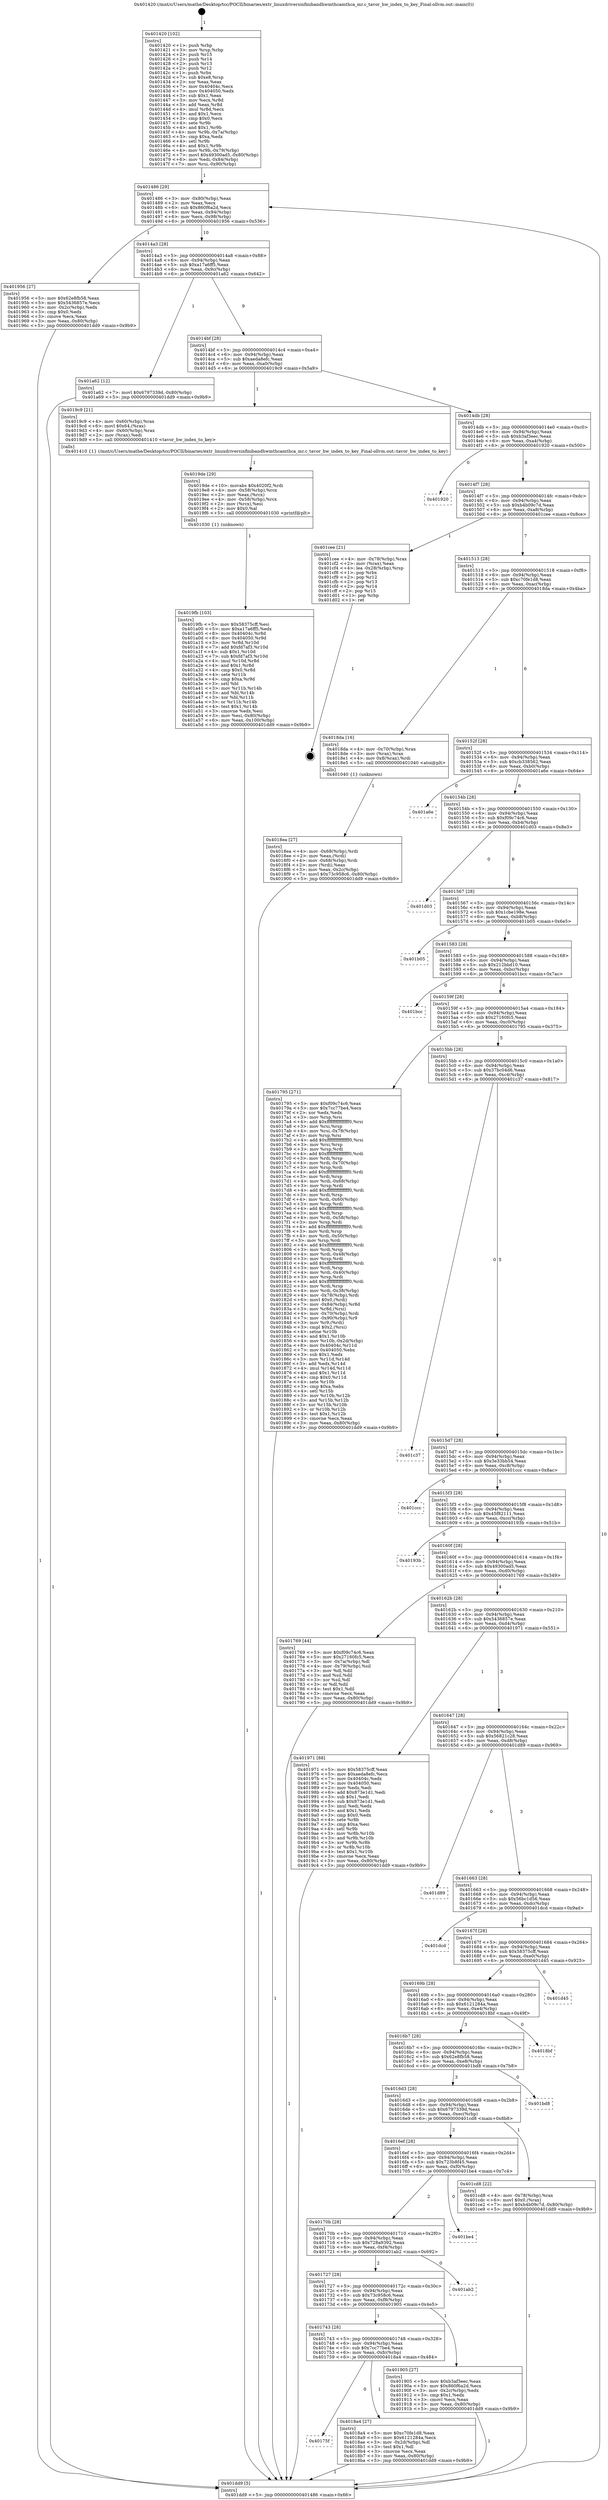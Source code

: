 digraph "0x401420" {
  label = "0x401420 (/mnt/c/Users/mathe/Desktop/tcc/POCII/binaries/extr_linuxdriversinfinibandhwmthcamthca_mr.c_tavor_hw_index_to_key_Final-ollvm.out::main(0))"
  labelloc = "t"
  node[shape=record]

  Entry [label="",width=0.3,height=0.3,shape=circle,fillcolor=black,style=filled]
  "0x401486" [label="{
     0x401486 [29]\l
     | [instrs]\l
     &nbsp;&nbsp;0x401486 \<+3\>: mov -0x80(%rbp),%eax\l
     &nbsp;&nbsp;0x401489 \<+2\>: mov %eax,%ecx\l
     &nbsp;&nbsp;0x40148b \<+6\>: sub $0x860f6a2d,%ecx\l
     &nbsp;&nbsp;0x401491 \<+6\>: mov %eax,-0x94(%rbp)\l
     &nbsp;&nbsp;0x401497 \<+6\>: mov %ecx,-0x98(%rbp)\l
     &nbsp;&nbsp;0x40149d \<+6\>: je 0000000000401956 \<main+0x536\>\l
  }"]
  "0x401956" [label="{
     0x401956 [27]\l
     | [instrs]\l
     &nbsp;&nbsp;0x401956 \<+5\>: mov $0x62e8fb58,%eax\l
     &nbsp;&nbsp;0x40195b \<+5\>: mov $0x5436857e,%ecx\l
     &nbsp;&nbsp;0x401960 \<+3\>: mov -0x2c(%rbp),%edx\l
     &nbsp;&nbsp;0x401963 \<+3\>: cmp $0x0,%edx\l
     &nbsp;&nbsp;0x401966 \<+3\>: cmove %ecx,%eax\l
     &nbsp;&nbsp;0x401969 \<+3\>: mov %eax,-0x80(%rbp)\l
     &nbsp;&nbsp;0x40196c \<+5\>: jmp 0000000000401dd9 \<main+0x9b9\>\l
  }"]
  "0x4014a3" [label="{
     0x4014a3 [28]\l
     | [instrs]\l
     &nbsp;&nbsp;0x4014a3 \<+5\>: jmp 00000000004014a8 \<main+0x88\>\l
     &nbsp;&nbsp;0x4014a8 \<+6\>: mov -0x94(%rbp),%eax\l
     &nbsp;&nbsp;0x4014ae \<+5\>: sub $0xa17a6ff5,%eax\l
     &nbsp;&nbsp;0x4014b3 \<+6\>: mov %eax,-0x9c(%rbp)\l
     &nbsp;&nbsp;0x4014b9 \<+6\>: je 0000000000401a62 \<main+0x642\>\l
  }"]
  Exit [label="",width=0.3,height=0.3,shape=circle,fillcolor=black,style=filled,peripheries=2]
  "0x401a62" [label="{
     0x401a62 [12]\l
     | [instrs]\l
     &nbsp;&nbsp;0x401a62 \<+7\>: movl $0x6797339d,-0x80(%rbp)\l
     &nbsp;&nbsp;0x401a69 \<+5\>: jmp 0000000000401dd9 \<main+0x9b9\>\l
  }"]
  "0x4014bf" [label="{
     0x4014bf [28]\l
     | [instrs]\l
     &nbsp;&nbsp;0x4014bf \<+5\>: jmp 00000000004014c4 \<main+0xa4\>\l
     &nbsp;&nbsp;0x4014c4 \<+6\>: mov -0x94(%rbp),%eax\l
     &nbsp;&nbsp;0x4014ca \<+5\>: sub $0xaeda8efc,%eax\l
     &nbsp;&nbsp;0x4014cf \<+6\>: mov %eax,-0xa0(%rbp)\l
     &nbsp;&nbsp;0x4014d5 \<+6\>: je 00000000004019c9 \<main+0x5a9\>\l
  }"]
  "0x4019fb" [label="{
     0x4019fb [103]\l
     | [instrs]\l
     &nbsp;&nbsp;0x4019fb \<+5\>: mov $0x58375cff,%esi\l
     &nbsp;&nbsp;0x401a00 \<+5\>: mov $0xa17a6ff5,%edx\l
     &nbsp;&nbsp;0x401a05 \<+8\>: mov 0x40404c,%r8d\l
     &nbsp;&nbsp;0x401a0d \<+8\>: mov 0x404050,%r9d\l
     &nbsp;&nbsp;0x401a15 \<+3\>: mov %r8d,%r10d\l
     &nbsp;&nbsp;0x401a18 \<+7\>: add $0xfd7af3,%r10d\l
     &nbsp;&nbsp;0x401a1f \<+4\>: sub $0x1,%r10d\l
     &nbsp;&nbsp;0x401a23 \<+7\>: sub $0xfd7af3,%r10d\l
     &nbsp;&nbsp;0x401a2a \<+4\>: imul %r10d,%r8d\l
     &nbsp;&nbsp;0x401a2e \<+4\>: and $0x1,%r8d\l
     &nbsp;&nbsp;0x401a32 \<+4\>: cmp $0x0,%r8d\l
     &nbsp;&nbsp;0x401a36 \<+4\>: sete %r11b\l
     &nbsp;&nbsp;0x401a3a \<+4\>: cmp $0xa,%r9d\l
     &nbsp;&nbsp;0x401a3e \<+3\>: setl %bl\l
     &nbsp;&nbsp;0x401a41 \<+3\>: mov %r11b,%r14b\l
     &nbsp;&nbsp;0x401a44 \<+3\>: and %bl,%r14b\l
     &nbsp;&nbsp;0x401a47 \<+3\>: xor %bl,%r11b\l
     &nbsp;&nbsp;0x401a4a \<+3\>: or %r11b,%r14b\l
     &nbsp;&nbsp;0x401a4d \<+4\>: test $0x1,%r14b\l
     &nbsp;&nbsp;0x401a51 \<+3\>: cmovne %edx,%esi\l
     &nbsp;&nbsp;0x401a54 \<+3\>: mov %esi,-0x80(%rbp)\l
     &nbsp;&nbsp;0x401a57 \<+6\>: mov %eax,-0x100(%rbp)\l
     &nbsp;&nbsp;0x401a5d \<+5\>: jmp 0000000000401dd9 \<main+0x9b9\>\l
  }"]
  "0x4019c9" [label="{
     0x4019c9 [21]\l
     | [instrs]\l
     &nbsp;&nbsp;0x4019c9 \<+4\>: mov -0x60(%rbp),%rax\l
     &nbsp;&nbsp;0x4019cd \<+6\>: movl $0x64,(%rax)\l
     &nbsp;&nbsp;0x4019d3 \<+4\>: mov -0x60(%rbp),%rax\l
     &nbsp;&nbsp;0x4019d7 \<+2\>: mov (%rax),%edi\l
     &nbsp;&nbsp;0x4019d9 \<+5\>: call 0000000000401410 \<tavor_hw_index_to_key\>\l
     | [calls]\l
     &nbsp;&nbsp;0x401410 \{1\} (/mnt/c/Users/mathe/Desktop/tcc/POCII/binaries/extr_linuxdriversinfinibandhwmthcamthca_mr.c_tavor_hw_index_to_key_Final-ollvm.out::tavor_hw_index_to_key)\l
  }"]
  "0x4014db" [label="{
     0x4014db [28]\l
     | [instrs]\l
     &nbsp;&nbsp;0x4014db \<+5\>: jmp 00000000004014e0 \<main+0xc0\>\l
     &nbsp;&nbsp;0x4014e0 \<+6\>: mov -0x94(%rbp),%eax\l
     &nbsp;&nbsp;0x4014e6 \<+5\>: sub $0xb3af3eec,%eax\l
     &nbsp;&nbsp;0x4014eb \<+6\>: mov %eax,-0xa4(%rbp)\l
     &nbsp;&nbsp;0x4014f1 \<+6\>: je 0000000000401920 \<main+0x500\>\l
  }"]
  "0x4019de" [label="{
     0x4019de [29]\l
     | [instrs]\l
     &nbsp;&nbsp;0x4019de \<+10\>: movabs $0x4020f2,%rdi\l
     &nbsp;&nbsp;0x4019e8 \<+4\>: mov -0x58(%rbp),%rcx\l
     &nbsp;&nbsp;0x4019ec \<+2\>: mov %eax,(%rcx)\l
     &nbsp;&nbsp;0x4019ee \<+4\>: mov -0x58(%rbp),%rcx\l
     &nbsp;&nbsp;0x4019f2 \<+2\>: mov (%rcx),%esi\l
     &nbsp;&nbsp;0x4019f4 \<+2\>: mov $0x0,%al\l
     &nbsp;&nbsp;0x4019f6 \<+5\>: call 0000000000401030 \<printf@plt\>\l
     | [calls]\l
     &nbsp;&nbsp;0x401030 \{1\} (unknown)\l
  }"]
  "0x401920" [label="{
     0x401920\l
  }", style=dashed]
  "0x4014f7" [label="{
     0x4014f7 [28]\l
     | [instrs]\l
     &nbsp;&nbsp;0x4014f7 \<+5\>: jmp 00000000004014fc \<main+0xdc\>\l
     &nbsp;&nbsp;0x4014fc \<+6\>: mov -0x94(%rbp),%eax\l
     &nbsp;&nbsp;0x401502 \<+5\>: sub $0xb4b09c7d,%eax\l
     &nbsp;&nbsp;0x401507 \<+6\>: mov %eax,-0xa8(%rbp)\l
     &nbsp;&nbsp;0x40150d \<+6\>: je 0000000000401cee \<main+0x8ce\>\l
  }"]
  "0x4018ea" [label="{
     0x4018ea [27]\l
     | [instrs]\l
     &nbsp;&nbsp;0x4018ea \<+4\>: mov -0x68(%rbp),%rdi\l
     &nbsp;&nbsp;0x4018ee \<+2\>: mov %eax,(%rdi)\l
     &nbsp;&nbsp;0x4018f0 \<+4\>: mov -0x68(%rbp),%rdi\l
     &nbsp;&nbsp;0x4018f4 \<+2\>: mov (%rdi),%eax\l
     &nbsp;&nbsp;0x4018f6 \<+3\>: mov %eax,-0x2c(%rbp)\l
     &nbsp;&nbsp;0x4018f9 \<+7\>: movl $0x73c958c6,-0x80(%rbp)\l
     &nbsp;&nbsp;0x401900 \<+5\>: jmp 0000000000401dd9 \<main+0x9b9\>\l
  }"]
  "0x401cee" [label="{
     0x401cee [21]\l
     | [instrs]\l
     &nbsp;&nbsp;0x401cee \<+4\>: mov -0x78(%rbp),%rax\l
     &nbsp;&nbsp;0x401cf2 \<+2\>: mov (%rax),%eax\l
     &nbsp;&nbsp;0x401cf4 \<+4\>: lea -0x28(%rbp),%rsp\l
     &nbsp;&nbsp;0x401cf8 \<+1\>: pop %rbx\l
     &nbsp;&nbsp;0x401cf9 \<+2\>: pop %r12\l
     &nbsp;&nbsp;0x401cfb \<+2\>: pop %r13\l
     &nbsp;&nbsp;0x401cfd \<+2\>: pop %r14\l
     &nbsp;&nbsp;0x401cff \<+2\>: pop %r15\l
     &nbsp;&nbsp;0x401d01 \<+1\>: pop %rbp\l
     &nbsp;&nbsp;0x401d02 \<+1\>: ret\l
  }"]
  "0x401513" [label="{
     0x401513 [28]\l
     | [instrs]\l
     &nbsp;&nbsp;0x401513 \<+5\>: jmp 0000000000401518 \<main+0xf8\>\l
     &nbsp;&nbsp;0x401518 \<+6\>: mov -0x94(%rbp),%eax\l
     &nbsp;&nbsp;0x40151e \<+5\>: sub $0xc70fe1d8,%eax\l
     &nbsp;&nbsp;0x401523 \<+6\>: mov %eax,-0xac(%rbp)\l
     &nbsp;&nbsp;0x401529 \<+6\>: je 00000000004018da \<main+0x4ba\>\l
  }"]
  "0x40175f" [label="{
     0x40175f\l
  }", style=dashed]
  "0x4018da" [label="{
     0x4018da [16]\l
     | [instrs]\l
     &nbsp;&nbsp;0x4018da \<+4\>: mov -0x70(%rbp),%rax\l
     &nbsp;&nbsp;0x4018de \<+3\>: mov (%rax),%rax\l
     &nbsp;&nbsp;0x4018e1 \<+4\>: mov 0x8(%rax),%rdi\l
     &nbsp;&nbsp;0x4018e5 \<+5\>: call 0000000000401040 \<atoi@plt\>\l
     | [calls]\l
     &nbsp;&nbsp;0x401040 \{1\} (unknown)\l
  }"]
  "0x40152f" [label="{
     0x40152f [28]\l
     | [instrs]\l
     &nbsp;&nbsp;0x40152f \<+5\>: jmp 0000000000401534 \<main+0x114\>\l
     &nbsp;&nbsp;0x401534 \<+6\>: mov -0x94(%rbp),%eax\l
     &nbsp;&nbsp;0x40153a \<+5\>: sub $0xcb338562,%eax\l
     &nbsp;&nbsp;0x40153f \<+6\>: mov %eax,-0xb0(%rbp)\l
     &nbsp;&nbsp;0x401545 \<+6\>: je 0000000000401a6e \<main+0x64e\>\l
  }"]
  "0x4018a4" [label="{
     0x4018a4 [27]\l
     | [instrs]\l
     &nbsp;&nbsp;0x4018a4 \<+5\>: mov $0xc70fe1d8,%eax\l
     &nbsp;&nbsp;0x4018a9 \<+5\>: mov $0x6121284a,%ecx\l
     &nbsp;&nbsp;0x4018ae \<+3\>: mov -0x2d(%rbp),%dl\l
     &nbsp;&nbsp;0x4018b1 \<+3\>: test $0x1,%dl\l
     &nbsp;&nbsp;0x4018b4 \<+3\>: cmovne %ecx,%eax\l
     &nbsp;&nbsp;0x4018b7 \<+3\>: mov %eax,-0x80(%rbp)\l
     &nbsp;&nbsp;0x4018ba \<+5\>: jmp 0000000000401dd9 \<main+0x9b9\>\l
  }"]
  "0x401a6e" [label="{
     0x401a6e\l
  }", style=dashed]
  "0x40154b" [label="{
     0x40154b [28]\l
     | [instrs]\l
     &nbsp;&nbsp;0x40154b \<+5\>: jmp 0000000000401550 \<main+0x130\>\l
     &nbsp;&nbsp;0x401550 \<+6\>: mov -0x94(%rbp),%eax\l
     &nbsp;&nbsp;0x401556 \<+5\>: sub $0xf09c74c6,%eax\l
     &nbsp;&nbsp;0x40155b \<+6\>: mov %eax,-0xb4(%rbp)\l
     &nbsp;&nbsp;0x401561 \<+6\>: je 0000000000401d03 \<main+0x8e3\>\l
  }"]
  "0x401743" [label="{
     0x401743 [28]\l
     | [instrs]\l
     &nbsp;&nbsp;0x401743 \<+5\>: jmp 0000000000401748 \<main+0x328\>\l
     &nbsp;&nbsp;0x401748 \<+6\>: mov -0x94(%rbp),%eax\l
     &nbsp;&nbsp;0x40174e \<+5\>: sub $0x7cc77be4,%eax\l
     &nbsp;&nbsp;0x401753 \<+6\>: mov %eax,-0xfc(%rbp)\l
     &nbsp;&nbsp;0x401759 \<+6\>: je 00000000004018a4 \<main+0x484\>\l
  }"]
  "0x401d03" [label="{
     0x401d03\l
  }", style=dashed]
  "0x401567" [label="{
     0x401567 [28]\l
     | [instrs]\l
     &nbsp;&nbsp;0x401567 \<+5\>: jmp 000000000040156c \<main+0x14c\>\l
     &nbsp;&nbsp;0x40156c \<+6\>: mov -0x94(%rbp),%eax\l
     &nbsp;&nbsp;0x401572 \<+5\>: sub $0x1cbe198e,%eax\l
     &nbsp;&nbsp;0x401577 \<+6\>: mov %eax,-0xb8(%rbp)\l
     &nbsp;&nbsp;0x40157d \<+6\>: je 0000000000401b05 \<main+0x6e5\>\l
  }"]
  "0x401905" [label="{
     0x401905 [27]\l
     | [instrs]\l
     &nbsp;&nbsp;0x401905 \<+5\>: mov $0xb3af3eec,%eax\l
     &nbsp;&nbsp;0x40190a \<+5\>: mov $0x860f6a2d,%ecx\l
     &nbsp;&nbsp;0x40190f \<+3\>: mov -0x2c(%rbp),%edx\l
     &nbsp;&nbsp;0x401912 \<+3\>: cmp $0x1,%edx\l
     &nbsp;&nbsp;0x401915 \<+3\>: cmovl %ecx,%eax\l
     &nbsp;&nbsp;0x401918 \<+3\>: mov %eax,-0x80(%rbp)\l
     &nbsp;&nbsp;0x40191b \<+5\>: jmp 0000000000401dd9 \<main+0x9b9\>\l
  }"]
  "0x401b05" [label="{
     0x401b05\l
  }", style=dashed]
  "0x401583" [label="{
     0x401583 [28]\l
     | [instrs]\l
     &nbsp;&nbsp;0x401583 \<+5\>: jmp 0000000000401588 \<main+0x168\>\l
     &nbsp;&nbsp;0x401588 \<+6\>: mov -0x94(%rbp),%eax\l
     &nbsp;&nbsp;0x40158e \<+5\>: sub $0x212bbd10,%eax\l
     &nbsp;&nbsp;0x401593 \<+6\>: mov %eax,-0xbc(%rbp)\l
     &nbsp;&nbsp;0x401599 \<+6\>: je 0000000000401bcc \<main+0x7ac\>\l
  }"]
  "0x401727" [label="{
     0x401727 [28]\l
     | [instrs]\l
     &nbsp;&nbsp;0x401727 \<+5\>: jmp 000000000040172c \<main+0x30c\>\l
     &nbsp;&nbsp;0x40172c \<+6\>: mov -0x94(%rbp),%eax\l
     &nbsp;&nbsp;0x401732 \<+5\>: sub $0x73c958c6,%eax\l
     &nbsp;&nbsp;0x401737 \<+6\>: mov %eax,-0xf8(%rbp)\l
     &nbsp;&nbsp;0x40173d \<+6\>: je 0000000000401905 \<main+0x4e5\>\l
  }"]
  "0x401bcc" [label="{
     0x401bcc\l
  }", style=dashed]
  "0x40159f" [label="{
     0x40159f [28]\l
     | [instrs]\l
     &nbsp;&nbsp;0x40159f \<+5\>: jmp 00000000004015a4 \<main+0x184\>\l
     &nbsp;&nbsp;0x4015a4 \<+6\>: mov -0x94(%rbp),%eax\l
     &nbsp;&nbsp;0x4015aa \<+5\>: sub $0x27160fc5,%eax\l
     &nbsp;&nbsp;0x4015af \<+6\>: mov %eax,-0xc0(%rbp)\l
     &nbsp;&nbsp;0x4015b5 \<+6\>: je 0000000000401795 \<main+0x375\>\l
  }"]
  "0x401ab2" [label="{
     0x401ab2\l
  }", style=dashed]
  "0x401795" [label="{
     0x401795 [271]\l
     | [instrs]\l
     &nbsp;&nbsp;0x401795 \<+5\>: mov $0xf09c74c6,%eax\l
     &nbsp;&nbsp;0x40179a \<+5\>: mov $0x7cc77be4,%ecx\l
     &nbsp;&nbsp;0x40179f \<+2\>: xor %edx,%edx\l
     &nbsp;&nbsp;0x4017a1 \<+3\>: mov %rsp,%rsi\l
     &nbsp;&nbsp;0x4017a4 \<+4\>: add $0xfffffffffffffff0,%rsi\l
     &nbsp;&nbsp;0x4017a8 \<+3\>: mov %rsi,%rsp\l
     &nbsp;&nbsp;0x4017ab \<+4\>: mov %rsi,-0x78(%rbp)\l
     &nbsp;&nbsp;0x4017af \<+3\>: mov %rsp,%rsi\l
     &nbsp;&nbsp;0x4017b2 \<+4\>: add $0xfffffffffffffff0,%rsi\l
     &nbsp;&nbsp;0x4017b6 \<+3\>: mov %rsi,%rsp\l
     &nbsp;&nbsp;0x4017b9 \<+3\>: mov %rsp,%rdi\l
     &nbsp;&nbsp;0x4017bc \<+4\>: add $0xfffffffffffffff0,%rdi\l
     &nbsp;&nbsp;0x4017c0 \<+3\>: mov %rdi,%rsp\l
     &nbsp;&nbsp;0x4017c3 \<+4\>: mov %rdi,-0x70(%rbp)\l
     &nbsp;&nbsp;0x4017c7 \<+3\>: mov %rsp,%rdi\l
     &nbsp;&nbsp;0x4017ca \<+4\>: add $0xfffffffffffffff0,%rdi\l
     &nbsp;&nbsp;0x4017ce \<+3\>: mov %rdi,%rsp\l
     &nbsp;&nbsp;0x4017d1 \<+4\>: mov %rdi,-0x68(%rbp)\l
     &nbsp;&nbsp;0x4017d5 \<+3\>: mov %rsp,%rdi\l
     &nbsp;&nbsp;0x4017d8 \<+4\>: add $0xfffffffffffffff0,%rdi\l
     &nbsp;&nbsp;0x4017dc \<+3\>: mov %rdi,%rsp\l
     &nbsp;&nbsp;0x4017df \<+4\>: mov %rdi,-0x60(%rbp)\l
     &nbsp;&nbsp;0x4017e3 \<+3\>: mov %rsp,%rdi\l
     &nbsp;&nbsp;0x4017e6 \<+4\>: add $0xfffffffffffffff0,%rdi\l
     &nbsp;&nbsp;0x4017ea \<+3\>: mov %rdi,%rsp\l
     &nbsp;&nbsp;0x4017ed \<+4\>: mov %rdi,-0x58(%rbp)\l
     &nbsp;&nbsp;0x4017f1 \<+3\>: mov %rsp,%rdi\l
     &nbsp;&nbsp;0x4017f4 \<+4\>: add $0xfffffffffffffff0,%rdi\l
     &nbsp;&nbsp;0x4017f8 \<+3\>: mov %rdi,%rsp\l
     &nbsp;&nbsp;0x4017fb \<+4\>: mov %rdi,-0x50(%rbp)\l
     &nbsp;&nbsp;0x4017ff \<+3\>: mov %rsp,%rdi\l
     &nbsp;&nbsp;0x401802 \<+4\>: add $0xfffffffffffffff0,%rdi\l
     &nbsp;&nbsp;0x401806 \<+3\>: mov %rdi,%rsp\l
     &nbsp;&nbsp;0x401809 \<+4\>: mov %rdi,-0x48(%rbp)\l
     &nbsp;&nbsp;0x40180d \<+3\>: mov %rsp,%rdi\l
     &nbsp;&nbsp;0x401810 \<+4\>: add $0xfffffffffffffff0,%rdi\l
     &nbsp;&nbsp;0x401814 \<+3\>: mov %rdi,%rsp\l
     &nbsp;&nbsp;0x401817 \<+4\>: mov %rdi,-0x40(%rbp)\l
     &nbsp;&nbsp;0x40181b \<+3\>: mov %rsp,%rdi\l
     &nbsp;&nbsp;0x40181e \<+4\>: add $0xfffffffffffffff0,%rdi\l
     &nbsp;&nbsp;0x401822 \<+3\>: mov %rdi,%rsp\l
     &nbsp;&nbsp;0x401825 \<+4\>: mov %rdi,-0x38(%rbp)\l
     &nbsp;&nbsp;0x401829 \<+4\>: mov -0x78(%rbp),%rdi\l
     &nbsp;&nbsp;0x40182d \<+6\>: movl $0x0,(%rdi)\l
     &nbsp;&nbsp;0x401833 \<+7\>: mov -0x84(%rbp),%r8d\l
     &nbsp;&nbsp;0x40183a \<+3\>: mov %r8d,(%rsi)\l
     &nbsp;&nbsp;0x40183d \<+4\>: mov -0x70(%rbp),%rdi\l
     &nbsp;&nbsp;0x401841 \<+7\>: mov -0x90(%rbp),%r9\l
     &nbsp;&nbsp;0x401848 \<+3\>: mov %r9,(%rdi)\l
     &nbsp;&nbsp;0x40184b \<+3\>: cmpl $0x2,(%rsi)\l
     &nbsp;&nbsp;0x40184e \<+4\>: setne %r10b\l
     &nbsp;&nbsp;0x401852 \<+4\>: and $0x1,%r10b\l
     &nbsp;&nbsp;0x401856 \<+4\>: mov %r10b,-0x2d(%rbp)\l
     &nbsp;&nbsp;0x40185a \<+8\>: mov 0x40404c,%r11d\l
     &nbsp;&nbsp;0x401862 \<+7\>: mov 0x404050,%ebx\l
     &nbsp;&nbsp;0x401869 \<+3\>: sub $0x1,%edx\l
     &nbsp;&nbsp;0x40186c \<+3\>: mov %r11d,%r14d\l
     &nbsp;&nbsp;0x40186f \<+3\>: add %edx,%r14d\l
     &nbsp;&nbsp;0x401872 \<+4\>: imul %r14d,%r11d\l
     &nbsp;&nbsp;0x401876 \<+4\>: and $0x1,%r11d\l
     &nbsp;&nbsp;0x40187a \<+4\>: cmp $0x0,%r11d\l
     &nbsp;&nbsp;0x40187e \<+4\>: sete %r10b\l
     &nbsp;&nbsp;0x401882 \<+3\>: cmp $0xa,%ebx\l
     &nbsp;&nbsp;0x401885 \<+4\>: setl %r15b\l
     &nbsp;&nbsp;0x401889 \<+3\>: mov %r10b,%r12b\l
     &nbsp;&nbsp;0x40188c \<+3\>: and %r15b,%r12b\l
     &nbsp;&nbsp;0x40188f \<+3\>: xor %r15b,%r10b\l
     &nbsp;&nbsp;0x401892 \<+3\>: or %r10b,%r12b\l
     &nbsp;&nbsp;0x401895 \<+4\>: test $0x1,%r12b\l
     &nbsp;&nbsp;0x401899 \<+3\>: cmovne %ecx,%eax\l
     &nbsp;&nbsp;0x40189c \<+3\>: mov %eax,-0x80(%rbp)\l
     &nbsp;&nbsp;0x40189f \<+5\>: jmp 0000000000401dd9 \<main+0x9b9\>\l
  }"]
  "0x4015bb" [label="{
     0x4015bb [28]\l
     | [instrs]\l
     &nbsp;&nbsp;0x4015bb \<+5\>: jmp 00000000004015c0 \<main+0x1a0\>\l
     &nbsp;&nbsp;0x4015c0 \<+6\>: mov -0x94(%rbp),%eax\l
     &nbsp;&nbsp;0x4015c6 \<+5\>: sub $0x37bc04d6,%eax\l
     &nbsp;&nbsp;0x4015cb \<+6\>: mov %eax,-0xc4(%rbp)\l
     &nbsp;&nbsp;0x4015d1 \<+6\>: je 0000000000401c37 \<main+0x817\>\l
  }"]
  "0x40170b" [label="{
     0x40170b [28]\l
     | [instrs]\l
     &nbsp;&nbsp;0x40170b \<+5\>: jmp 0000000000401710 \<main+0x2f0\>\l
     &nbsp;&nbsp;0x401710 \<+6\>: mov -0x94(%rbp),%eax\l
     &nbsp;&nbsp;0x401716 \<+5\>: sub $0x728a9392,%eax\l
     &nbsp;&nbsp;0x40171b \<+6\>: mov %eax,-0xf4(%rbp)\l
     &nbsp;&nbsp;0x401721 \<+6\>: je 0000000000401ab2 \<main+0x692\>\l
  }"]
  "0x401c37" [label="{
     0x401c37\l
  }", style=dashed]
  "0x4015d7" [label="{
     0x4015d7 [28]\l
     | [instrs]\l
     &nbsp;&nbsp;0x4015d7 \<+5\>: jmp 00000000004015dc \<main+0x1bc\>\l
     &nbsp;&nbsp;0x4015dc \<+6\>: mov -0x94(%rbp),%eax\l
     &nbsp;&nbsp;0x4015e2 \<+5\>: sub $0x3e33bb54,%eax\l
     &nbsp;&nbsp;0x4015e7 \<+6\>: mov %eax,-0xc8(%rbp)\l
     &nbsp;&nbsp;0x4015ed \<+6\>: je 0000000000401ccc \<main+0x8ac\>\l
  }"]
  "0x401be4" [label="{
     0x401be4\l
  }", style=dashed]
  "0x401ccc" [label="{
     0x401ccc\l
  }", style=dashed]
  "0x4015f3" [label="{
     0x4015f3 [28]\l
     | [instrs]\l
     &nbsp;&nbsp;0x4015f3 \<+5\>: jmp 00000000004015f8 \<main+0x1d8\>\l
     &nbsp;&nbsp;0x4015f8 \<+6\>: mov -0x94(%rbp),%eax\l
     &nbsp;&nbsp;0x4015fe \<+5\>: sub $0x45f82111,%eax\l
     &nbsp;&nbsp;0x401603 \<+6\>: mov %eax,-0xcc(%rbp)\l
     &nbsp;&nbsp;0x401609 \<+6\>: je 000000000040193b \<main+0x51b\>\l
  }"]
  "0x4016ef" [label="{
     0x4016ef [28]\l
     | [instrs]\l
     &nbsp;&nbsp;0x4016ef \<+5\>: jmp 00000000004016f4 \<main+0x2d4\>\l
     &nbsp;&nbsp;0x4016f4 \<+6\>: mov -0x94(%rbp),%eax\l
     &nbsp;&nbsp;0x4016fa \<+5\>: sub $0x723b8f45,%eax\l
     &nbsp;&nbsp;0x4016ff \<+6\>: mov %eax,-0xf0(%rbp)\l
     &nbsp;&nbsp;0x401705 \<+6\>: je 0000000000401be4 \<main+0x7c4\>\l
  }"]
  "0x40193b" [label="{
     0x40193b\l
  }", style=dashed]
  "0x40160f" [label="{
     0x40160f [28]\l
     | [instrs]\l
     &nbsp;&nbsp;0x40160f \<+5\>: jmp 0000000000401614 \<main+0x1f4\>\l
     &nbsp;&nbsp;0x401614 \<+6\>: mov -0x94(%rbp),%eax\l
     &nbsp;&nbsp;0x40161a \<+5\>: sub $0x49300ad5,%eax\l
     &nbsp;&nbsp;0x40161f \<+6\>: mov %eax,-0xd0(%rbp)\l
     &nbsp;&nbsp;0x401625 \<+6\>: je 0000000000401769 \<main+0x349\>\l
  }"]
  "0x401cd8" [label="{
     0x401cd8 [22]\l
     | [instrs]\l
     &nbsp;&nbsp;0x401cd8 \<+4\>: mov -0x78(%rbp),%rax\l
     &nbsp;&nbsp;0x401cdc \<+6\>: movl $0x0,(%rax)\l
     &nbsp;&nbsp;0x401ce2 \<+7\>: movl $0xb4b09c7d,-0x80(%rbp)\l
     &nbsp;&nbsp;0x401ce9 \<+5\>: jmp 0000000000401dd9 \<main+0x9b9\>\l
  }"]
  "0x401769" [label="{
     0x401769 [44]\l
     | [instrs]\l
     &nbsp;&nbsp;0x401769 \<+5\>: mov $0xf09c74c6,%eax\l
     &nbsp;&nbsp;0x40176e \<+5\>: mov $0x27160fc5,%ecx\l
     &nbsp;&nbsp;0x401773 \<+3\>: mov -0x7a(%rbp),%dl\l
     &nbsp;&nbsp;0x401776 \<+4\>: mov -0x79(%rbp),%sil\l
     &nbsp;&nbsp;0x40177a \<+3\>: mov %dl,%dil\l
     &nbsp;&nbsp;0x40177d \<+3\>: and %sil,%dil\l
     &nbsp;&nbsp;0x401780 \<+3\>: xor %sil,%dl\l
     &nbsp;&nbsp;0x401783 \<+3\>: or %dl,%dil\l
     &nbsp;&nbsp;0x401786 \<+4\>: test $0x1,%dil\l
     &nbsp;&nbsp;0x40178a \<+3\>: cmovne %ecx,%eax\l
     &nbsp;&nbsp;0x40178d \<+3\>: mov %eax,-0x80(%rbp)\l
     &nbsp;&nbsp;0x401790 \<+5\>: jmp 0000000000401dd9 \<main+0x9b9\>\l
  }"]
  "0x40162b" [label="{
     0x40162b [28]\l
     | [instrs]\l
     &nbsp;&nbsp;0x40162b \<+5\>: jmp 0000000000401630 \<main+0x210\>\l
     &nbsp;&nbsp;0x401630 \<+6\>: mov -0x94(%rbp),%eax\l
     &nbsp;&nbsp;0x401636 \<+5\>: sub $0x5436857e,%eax\l
     &nbsp;&nbsp;0x40163b \<+6\>: mov %eax,-0xd4(%rbp)\l
     &nbsp;&nbsp;0x401641 \<+6\>: je 0000000000401971 \<main+0x551\>\l
  }"]
  "0x401dd9" [label="{
     0x401dd9 [5]\l
     | [instrs]\l
     &nbsp;&nbsp;0x401dd9 \<+5\>: jmp 0000000000401486 \<main+0x66\>\l
  }"]
  "0x401420" [label="{
     0x401420 [102]\l
     | [instrs]\l
     &nbsp;&nbsp;0x401420 \<+1\>: push %rbp\l
     &nbsp;&nbsp;0x401421 \<+3\>: mov %rsp,%rbp\l
     &nbsp;&nbsp;0x401424 \<+2\>: push %r15\l
     &nbsp;&nbsp;0x401426 \<+2\>: push %r14\l
     &nbsp;&nbsp;0x401428 \<+2\>: push %r13\l
     &nbsp;&nbsp;0x40142a \<+2\>: push %r12\l
     &nbsp;&nbsp;0x40142c \<+1\>: push %rbx\l
     &nbsp;&nbsp;0x40142d \<+7\>: sub $0xe8,%rsp\l
     &nbsp;&nbsp;0x401434 \<+2\>: xor %eax,%eax\l
     &nbsp;&nbsp;0x401436 \<+7\>: mov 0x40404c,%ecx\l
     &nbsp;&nbsp;0x40143d \<+7\>: mov 0x404050,%edx\l
     &nbsp;&nbsp;0x401444 \<+3\>: sub $0x1,%eax\l
     &nbsp;&nbsp;0x401447 \<+3\>: mov %ecx,%r8d\l
     &nbsp;&nbsp;0x40144a \<+3\>: add %eax,%r8d\l
     &nbsp;&nbsp;0x40144d \<+4\>: imul %r8d,%ecx\l
     &nbsp;&nbsp;0x401451 \<+3\>: and $0x1,%ecx\l
     &nbsp;&nbsp;0x401454 \<+3\>: cmp $0x0,%ecx\l
     &nbsp;&nbsp;0x401457 \<+4\>: sete %r9b\l
     &nbsp;&nbsp;0x40145b \<+4\>: and $0x1,%r9b\l
     &nbsp;&nbsp;0x40145f \<+4\>: mov %r9b,-0x7a(%rbp)\l
     &nbsp;&nbsp;0x401463 \<+3\>: cmp $0xa,%edx\l
     &nbsp;&nbsp;0x401466 \<+4\>: setl %r9b\l
     &nbsp;&nbsp;0x40146a \<+4\>: and $0x1,%r9b\l
     &nbsp;&nbsp;0x40146e \<+4\>: mov %r9b,-0x79(%rbp)\l
     &nbsp;&nbsp;0x401472 \<+7\>: movl $0x49300ad5,-0x80(%rbp)\l
     &nbsp;&nbsp;0x401479 \<+6\>: mov %edi,-0x84(%rbp)\l
     &nbsp;&nbsp;0x40147f \<+7\>: mov %rsi,-0x90(%rbp)\l
  }"]
  "0x4016d3" [label="{
     0x4016d3 [28]\l
     | [instrs]\l
     &nbsp;&nbsp;0x4016d3 \<+5\>: jmp 00000000004016d8 \<main+0x2b8\>\l
     &nbsp;&nbsp;0x4016d8 \<+6\>: mov -0x94(%rbp),%eax\l
     &nbsp;&nbsp;0x4016de \<+5\>: sub $0x6797339d,%eax\l
     &nbsp;&nbsp;0x4016e3 \<+6\>: mov %eax,-0xec(%rbp)\l
     &nbsp;&nbsp;0x4016e9 \<+6\>: je 0000000000401cd8 \<main+0x8b8\>\l
  }"]
  "0x401bd8" [label="{
     0x401bd8\l
  }", style=dashed]
  "0x401971" [label="{
     0x401971 [88]\l
     | [instrs]\l
     &nbsp;&nbsp;0x401971 \<+5\>: mov $0x58375cff,%eax\l
     &nbsp;&nbsp;0x401976 \<+5\>: mov $0xaeda8efc,%ecx\l
     &nbsp;&nbsp;0x40197b \<+7\>: mov 0x40404c,%edx\l
     &nbsp;&nbsp;0x401982 \<+7\>: mov 0x404050,%esi\l
     &nbsp;&nbsp;0x401989 \<+2\>: mov %edx,%edi\l
     &nbsp;&nbsp;0x40198b \<+6\>: add $0x873e1d1,%edi\l
     &nbsp;&nbsp;0x401991 \<+3\>: sub $0x1,%edi\l
     &nbsp;&nbsp;0x401994 \<+6\>: sub $0x873e1d1,%edi\l
     &nbsp;&nbsp;0x40199a \<+3\>: imul %edi,%edx\l
     &nbsp;&nbsp;0x40199d \<+3\>: and $0x1,%edx\l
     &nbsp;&nbsp;0x4019a0 \<+3\>: cmp $0x0,%edx\l
     &nbsp;&nbsp;0x4019a3 \<+4\>: sete %r8b\l
     &nbsp;&nbsp;0x4019a7 \<+3\>: cmp $0xa,%esi\l
     &nbsp;&nbsp;0x4019aa \<+4\>: setl %r9b\l
     &nbsp;&nbsp;0x4019ae \<+3\>: mov %r8b,%r10b\l
     &nbsp;&nbsp;0x4019b1 \<+3\>: and %r9b,%r10b\l
     &nbsp;&nbsp;0x4019b4 \<+3\>: xor %r9b,%r8b\l
     &nbsp;&nbsp;0x4019b7 \<+3\>: or %r8b,%r10b\l
     &nbsp;&nbsp;0x4019ba \<+4\>: test $0x1,%r10b\l
     &nbsp;&nbsp;0x4019be \<+3\>: cmovne %ecx,%eax\l
     &nbsp;&nbsp;0x4019c1 \<+3\>: mov %eax,-0x80(%rbp)\l
     &nbsp;&nbsp;0x4019c4 \<+5\>: jmp 0000000000401dd9 \<main+0x9b9\>\l
  }"]
  "0x401647" [label="{
     0x401647 [28]\l
     | [instrs]\l
     &nbsp;&nbsp;0x401647 \<+5\>: jmp 000000000040164c \<main+0x22c\>\l
     &nbsp;&nbsp;0x40164c \<+6\>: mov -0x94(%rbp),%eax\l
     &nbsp;&nbsp;0x401652 \<+5\>: sub $0x56821c28,%eax\l
     &nbsp;&nbsp;0x401657 \<+6\>: mov %eax,-0xd8(%rbp)\l
     &nbsp;&nbsp;0x40165d \<+6\>: je 0000000000401d89 \<main+0x969\>\l
  }"]
  "0x4016b7" [label="{
     0x4016b7 [28]\l
     | [instrs]\l
     &nbsp;&nbsp;0x4016b7 \<+5\>: jmp 00000000004016bc \<main+0x29c\>\l
     &nbsp;&nbsp;0x4016bc \<+6\>: mov -0x94(%rbp),%eax\l
     &nbsp;&nbsp;0x4016c2 \<+5\>: sub $0x62e8fb58,%eax\l
     &nbsp;&nbsp;0x4016c7 \<+6\>: mov %eax,-0xe8(%rbp)\l
     &nbsp;&nbsp;0x4016cd \<+6\>: je 0000000000401bd8 \<main+0x7b8\>\l
  }"]
  "0x401d89" [label="{
     0x401d89\l
  }", style=dashed]
  "0x401663" [label="{
     0x401663 [28]\l
     | [instrs]\l
     &nbsp;&nbsp;0x401663 \<+5\>: jmp 0000000000401668 \<main+0x248\>\l
     &nbsp;&nbsp;0x401668 \<+6\>: mov -0x94(%rbp),%eax\l
     &nbsp;&nbsp;0x40166e \<+5\>: sub $0x56bc1d56,%eax\l
     &nbsp;&nbsp;0x401673 \<+6\>: mov %eax,-0xdc(%rbp)\l
     &nbsp;&nbsp;0x401679 \<+6\>: je 0000000000401dcd \<main+0x9ad\>\l
  }"]
  "0x4018bf" [label="{
     0x4018bf\l
  }", style=dashed]
  "0x401dcd" [label="{
     0x401dcd\l
  }", style=dashed]
  "0x40167f" [label="{
     0x40167f [28]\l
     | [instrs]\l
     &nbsp;&nbsp;0x40167f \<+5\>: jmp 0000000000401684 \<main+0x264\>\l
     &nbsp;&nbsp;0x401684 \<+6\>: mov -0x94(%rbp),%eax\l
     &nbsp;&nbsp;0x40168a \<+5\>: sub $0x58375cff,%eax\l
     &nbsp;&nbsp;0x40168f \<+6\>: mov %eax,-0xe0(%rbp)\l
     &nbsp;&nbsp;0x401695 \<+6\>: je 0000000000401d45 \<main+0x925\>\l
  }"]
  "0x40169b" [label="{
     0x40169b [28]\l
     | [instrs]\l
     &nbsp;&nbsp;0x40169b \<+5\>: jmp 00000000004016a0 \<main+0x280\>\l
     &nbsp;&nbsp;0x4016a0 \<+6\>: mov -0x94(%rbp),%eax\l
     &nbsp;&nbsp;0x4016a6 \<+5\>: sub $0x6121284a,%eax\l
     &nbsp;&nbsp;0x4016ab \<+6\>: mov %eax,-0xe4(%rbp)\l
     &nbsp;&nbsp;0x4016b1 \<+6\>: je 00000000004018bf \<main+0x49f\>\l
  }"]
  "0x401d45" [label="{
     0x401d45\l
  }", style=dashed]
  Entry -> "0x401420" [label=" 1"]
  "0x401486" -> "0x401956" [label=" 1"]
  "0x401486" -> "0x4014a3" [label=" 10"]
  "0x401cee" -> Exit [label=" 1"]
  "0x4014a3" -> "0x401a62" [label=" 1"]
  "0x4014a3" -> "0x4014bf" [label=" 9"]
  "0x401cd8" -> "0x401dd9" [label=" 1"]
  "0x4014bf" -> "0x4019c9" [label=" 1"]
  "0x4014bf" -> "0x4014db" [label=" 8"]
  "0x401a62" -> "0x401dd9" [label=" 1"]
  "0x4014db" -> "0x401920" [label=" 0"]
  "0x4014db" -> "0x4014f7" [label=" 8"]
  "0x4019fb" -> "0x401dd9" [label=" 1"]
  "0x4014f7" -> "0x401cee" [label=" 1"]
  "0x4014f7" -> "0x401513" [label=" 7"]
  "0x4019de" -> "0x4019fb" [label=" 1"]
  "0x401513" -> "0x4018da" [label=" 1"]
  "0x401513" -> "0x40152f" [label=" 6"]
  "0x4019c9" -> "0x4019de" [label=" 1"]
  "0x40152f" -> "0x401a6e" [label=" 0"]
  "0x40152f" -> "0x40154b" [label=" 6"]
  "0x401971" -> "0x401dd9" [label=" 1"]
  "0x40154b" -> "0x401d03" [label=" 0"]
  "0x40154b" -> "0x401567" [label=" 6"]
  "0x401905" -> "0x401dd9" [label=" 1"]
  "0x401567" -> "0x401b05" [label=" 0"]
  "0x401567" -> "0x401583" [label=" 6"]
  "0x4018ea" -> "0x401dd9" [label=" 1"]
  "0x401583" -> "0x401bcc" [label=" 0"]
  "0x401583" -> "0x40159f" [label=" 6"]
  "0x4018a4" -> "0x401dd9" [label=" 1"]
  "0x40159f" -> "0x401795" [label=" 1"]
  "0x40159f" -> "0x4015bb" [label=" 5"]
  "0x401743" -> "0x40175f" [label=" 0"]
  "0x4015bb" -> "0x401c37" [label=" 0"]
  "0x4015bb" -> "0x4015d7" [label=" 5"]
  "0x401956" -> "0x401dd9" [label=" 1"]
  "0x4015d7" -> "0x401ccc" [label=" 0"]
  "0x4015d7" -> "0x4015f3" [label=" 5"]
  "0x401727" -> "0x401743" [label=" 1"]
  "0x4015f3" -> "0x40193b" [label=" 0"]
  "0x4015f3" -> "0x40160f" [label=" 5"]
  "0x4018da" -> "0x4018ea" [label=" 1"]
  "0x40160f" -> "0x401769" [label=" 1"]
  "0x40160f" -> "0x40162b" [label=" 4"]
  "0x401769" -> "0x401dd9" [label=" 1"]
  "0x401420" -> "0x401486" [label=" 1"]
  "0x401dd9" -> "0x401486" [label=" 10"]
  "0x40170b" -> "0x401727" [label=" 2"]
  "0x401795" -> "0x401dd9" [label=" 1"]
  "0x401743" -> "0x4018a4" [label=" 1"]
  "0x40162b" -> "0x401971" [label=" 1"]
  "0x40162b" -> "0x401647" [label=" 3"]
  "0x4016ef" -> "0x40170b" [label=" 2"]
  "0x401647" -> "0x401d89" [label=" 0"]
  "0x401647" -> "0x401663" [label=" 3"]
  "0x401727" -> "0x401905" [label=" 1"]
  "0x401663" -> "0x401dcd" [label=" 0"]
  "0x401663" -> "0x40167f" [label=" 3"]
  "0x4016d3" -> "0x4016ef" [label=" 2"]
  "0x40167f" -> "0x401d45" [label=" 0"]
  "0x40167f" -> "0x40169b" [label=" 3"]
  "0x4016d3" -> "0x401cd8" [label=" 1"]
  "0x40169b" -> "0x4018bf" [label=" 0"]
  "0x40169b" -> "0x4016b7" [label=" 3"]
  "0x4016ef" -> "0x401be4" [label=" 0"]
  "0x4016b7" -> "0x401bd8" [label=" 0"]
  "0x4016b7" -> "0x4016d3" [label=" 3"]
  "0x40170b" -> "0x401ab2" [label=" 0"]
}
